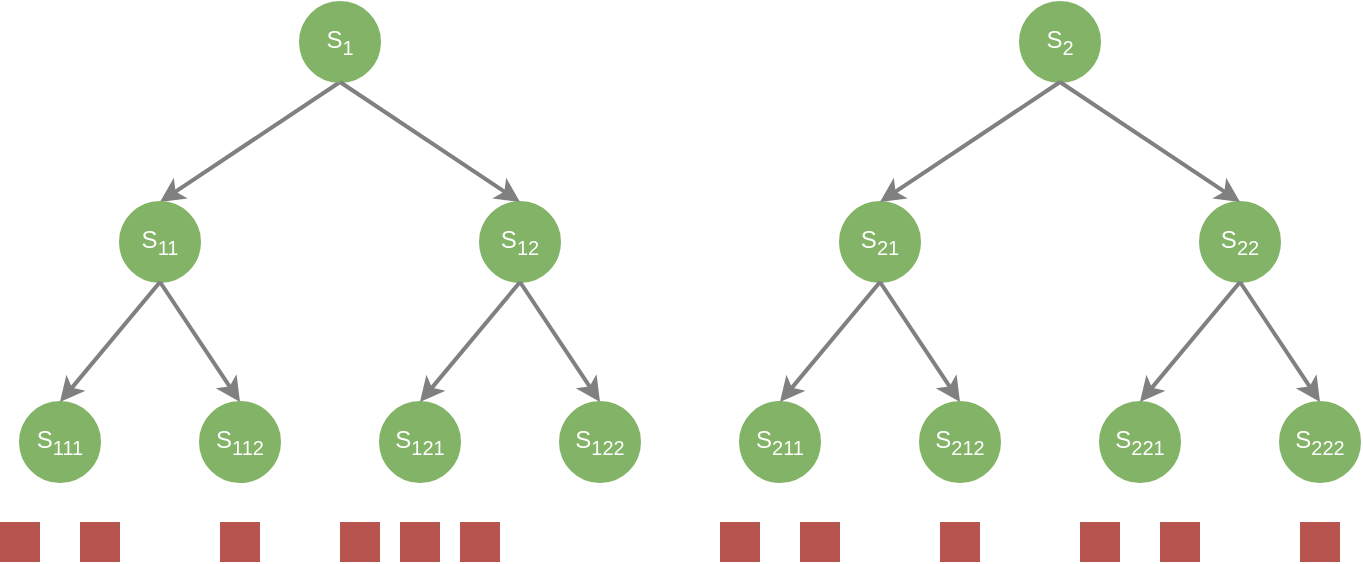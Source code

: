<mxfile version="12.7.0" type="device"><diagram id="fW9Q6ouXlPAq_o8ns6Ol" name="Page-1"><mxGraphModel dx="1355" dy="793" grid="1" gridSize="10" guides="1" tooltips="1" connect="1" arrows="1" fold="1" page="1" pageScale="1" pageWidth="850" pageHeight="1100" math="0" shadow="0"><root><mxCell id="0"/><mxCell id="1" parent="0"/><mxCell id="l1jet3sYXZkeRMPvTINE-39" style="rounded=0;orthogonalLoop=1;jettySize=auto;html=1;exitX=0.5;exitY=1;exitDx=0;exitDy=0;fontSize=12;fontColor=#FFFFFF;entryX=0.5;entryY=0;entryDx=0;entryDy=0;strokeWidth=2;strokeColor=#808080;" edge="1" parent="1" source="l1jet3sYXZkeRMPvTINE-1" target="l1jet3sYXZkeRMPvTINE-6"><mxGeometry relative="1" as="geometry"/></mxCell><mxCell id="l1jet3sYXZkeRMPvTINE-1" value="S&lt;sub&gt;1&lt;/sub&gt;" style="ellipse;whiteSpace=wrap;html=1;aspect=fixed;fillColor=#82B366;strokeColor=#82b366;fontColor=#FFFFFF;fontStyle=0;fontSize=12;" vertex="1" parent="1"><mxGeometry x="160" y="80" width="40" height="40" as="geometry"/></mxCell><mxCell id="l1jet3sYXZkeRMPvTINE-6" value="S&lt;sub&gt;11&lt;/sub&gt;" style="ellipse;whiteSpace=wrap;html=1;aspect=fixed;fillColor=#82B366;strokeColor=#82b366;fontColor=#FFFFFF;fontStyle=0;fontSize=12;" vertex="1" parent="1"><mxGeometry x="70" y="180" width="40" height="40" as="geometry"/></mxCell><mxCell id="l1jet3sYXZkeRMPvTINE-7" value="S&lt;sub&gt;12&lt;/sub&gt;" style="ellipse;whiteSpace=wrap;html=1;aspect=fixed;fillColor=#82B366;strokeColor=#82b366;fontColor=#FFFFFF;fontStyle=0;fontSize=12;" vertex="1" parent="1"><mxGeometry x="250" y="180" width="40" height="40" as="geometry"/></mxCell><mxCell id="l1jet3sYXZkeRMPvTINE-8" value="S&lt;sub&gt;111&lt;/sub&gt;" style="ellipse;whiteSpace=wrap;html=1;aspect=fixed;fillColor=#82B366;strokeColor=#82b366;fontColor=#FFFFFF;fontStyle=0;fontSize=12;" vertex="1" parent="1"><mxGeometry x="20" y="280" width="40" height="40" as="geometry"/></mxCell><mxCell id="l1jet3sYXZkeRMPvTINE-9" value="S&lt;sub&gt;112&lt;/sub&gt;" style="ellipse;whiteSpace=wrap;html=1;aspect=fixed;fillColor=#82B366;strokeColor=#82b366;fontColor=#FFFFFF;fontStyle=0;fontSize=12;" vertex="1" parent="1"><mxGeometry x="110" y="280" width="40" height="40" as="geometry"/></mxCell><mxCell id="l1jet3sYXZkeRMPvTINE-10" value="S&lt;sub&gt;121&lt;/sub&gt;" style="ellipse;whiteSpace=wrap;html=1;aspect=fixed;fillColor=#82B366;strokeColor=#82b366;fontColor=#FFFFFF;fontStyle=0;fontSize=12;" vertex="1" parent="1"><mxGeometry x="200" y="280" width="40" height="40" as="geometry"/></mxCell><mxCell id="l1jet3sYXZkeRMPvTINE-11" value="S&lt;sub&gt;122&lt;/sub&gt;" style="ellipse;whiteSpace=wrap;html=1;aspect=fixed;fillColor=#82B366;strokeColor=#82b366;fontColor=#FFFFFF;fontStyle=0;fontSize=12;" vertex="1" parent="1"><mxGeometry x="290" y="280" width="40" height="40" as="geometry"/></mxCell><mxCell id="l1jet3sYXZkeRMPvTINE-12" value="" style="rounded=0;whiteSpace=wrap;html=1;fillColor=#B85450;fontSize=12;strokeColor=none;" vertex="1" parent="1"><mxGeometry x="10" y="340" width="20" height="20" as="geometry"/></mxCell><mxCell id="l1jet3sYXZkeRMPvTINE-14" value="" style="rounded=0;whiteSpace=wrap;html=1;fillColor=#B85450;fontSize=12;strokeColor=none;" vertex="1" parent="1"><mxGeometry x="50" y="340" width="20" height="20" as="geometry"/></mxCell><mxCell id="l1jet3sYXZkeRMPvTINE-15" value="" style="rounded=0;whiteSpace=wrap;html=1;fillColor=#B85450;fontSize=12;strokeColor=none;" vertex="1" parent="1"><mxGeometry x="120" y="340" width="20" height="20" as="geometry"/></mxCell><mxCell id="l1jet3sYXZkeRMPvTINE-16" value="" style="rounded=0;whiteSpace=wrap;html=1;fillColor=#B85450;fontSize=12;strokeColor=none;" vertex="1" parent="1"><mxGeometry x="210" y="340" width="20" height="20" as="geometry"/></mxCell><mxCell id="l1jet3sYXZkeRMPvTINE-17" value="" style="rounded=0;whiteSpace=wrap;html=1;fillColor=#B85450;fontSize=12;strokeColor=none;" vertex="1" parent="1"><mxGeometry x="180" y="340" width="20" height="20" as="geometry"/></mxCell><mxCell id="l1jet3sYXZkeRMPvTINE-18" value="" style="rounded=0;whiteSpace=wrap;html=1;fillColor=#B85450;fontSize=12;strokeColor=none;" vertex="1" parent="1"><mxGeometry x="240" y="340" width="20" height="20" as="geometry"/></mxCell><mxCell id="l1jet3sYXZkeRMPvTINE-23" value="S&lt;sub&gt;2&lt;/sub&gt;" style="ellipse;whiteSpace=wrap;html=1;aspect=fixed;fillColor=#82B366;strokeColor=#82b366;fontColor=#FFFFFF;fontStyle=0;fontSize=12;" vertex="1" parent="1"><mxGeometry x="520" y="80" width="40" height="40" as="geometry"/></mxCell><mxCell id="l1jet3sYXZkeRMPvTINE-24" value="S&lt;sub&gt;21&lt;/sub&gt;" style="ellipse;whiteSpace=wrap;html=1;aspect=fixed;fillColor=#82B366;strokeColor=#82b366;fontColor=#FFFFFF;fontStyle=0;fontSize=12;" vertex="1" parent="1"><mxGeometry x="430" y="180" width="40" height="40" as="geometry"/></mxCell><mxCell id="l1jet3sYXZkeRMPvTINE-25" value="S&lt;sub&gt;22&lt;/sub&gt;" style="ellipse;whiteSpace=wrap;html=1;aspect=fixed;fillColor=#82B366;strokeColor=#82b366;fontColor=#FFFFFF;fontStyle=0;fontSize=12;" vertex="1" parent="1"><mxGeometry x="610" y="180" width="40" height="40" as="geometry"/></mxCell><mxCell id="l1jet3sYXZkeRMPvTINE-26" value="S&lt;sub&gt;211&lt;/sub&gt;" style="ellipse;whiteSpace=wrap;html=1;aspect=fixed;fillColor=#82B366;strokeColor=#82b366;fontColor=#FFFFFF;fontStyle=0;fontSize=12;" vertex="1" parent="1"><mxGeometry x="380" y="280" width="40" height="40" as="geometry"/></mxCell><mxCell id="l1jet3sYXZkeRMPvTINE-27" value="S&lt;sub&gt;212&lt;/sub&gt;" style="ellipse;whiteSpace=wrap;html=1;aspect=fixed;fillColor=#82B366;strokeColor=#82b366;fontColor=#FFFFFF;fontStyle=0;fontSize=12;" vertex="1" parent="1"><mxGeometry x="470" y="280" width="40" height="40" as="geometry"/></mxCell><mxCell id="l1jet3sYXZkeRMPvTINE-28" value="S&lt;sub&gt;221&lt;/sub&gt;" style="ellipse;whiteSpace=wrap;html=1;aspect=fixed;fillColor=#82B366;strokeColor=#82b366;fontColor=#FFFFFF;fontStyle=0;fontSize=12;" vertex="1" parent="1"><mxGeometry x="560" y="280" width="40" height="40" as="geometry"/></mxCell><mxCell id="l1jet3sYXZkeRMPvTINE-29" value="S&lt;sub&gt;222&lt;/sub&gt;" style="ellipse;whiteSpace=wrap;html=1;aspect=fixed;fillColor=#82B366;strokeColor=#82b366;fontColor=#FFFFFF;fontStyle=0;fontSize=12;" vertex="1" parent="1"><mxGeometry x="650" y="280" width="40" height="40" as="geometry"/></mxCell><mxCell id="l1jet3sYXZkeRMPvTINE-30" value="" style="rounded=0;whiteSpace=wrap;html=1;fillColor=#B85450;fontSize=12;strokeColor=none;" vertex="1" parent="1"><mxGeometry x="370" y="340" width="20" height="20" as="geometry"/></mxCell><mxCell id="l1jet3sYXZkeRMPvTINE-31" value="" style="rounded=0;whiteSpace=wrap;html=1;fillColor=#B85450;fontSize=12;strokeColor=none;" vertex="1" parent="1"><mxGeometry x="410" y="340" width="20" height="20" as="geometry"/></mxCell><mxCell id="l1jet3sYXZkeRMPvTINE-32" value="" style="rounded=0;whiteSpace=wrap;html=1;fillColor=#B85450;fontSize=12;strokeColor=none;" vertex="1" parent="1"><mxGeometry x="480" y="340" width="20" height="20" as="geometry"/></mxCell><mxCell id="l1jet3sYXZkeRMPvTINE-33" value="" style="rounded=0;whiteSpace=wrap;html=1;fillColor=#B85450;fontSize=12;strokeColor=none;" vertex="1" parent="1"><mxGeometry x="660" y="340" width="20" height="20" as="geometry"/></mxCell><mxCell id="l1jet3sYXZkeRMPvTINE-34" value="" style="rounded=0;whiteSpace=wrap;html=1;fillColor=#B85450;fontSize=12;strokeColor=none;" vertex="1" parent="1"><mxGeometry x="550" y="340" width="20" height="20" as="geometry"/></mxCell><mxCell id="l1jet3sYXZkeRMPvTINE-35" value="" style="rounded=0;whiteSpace=wrap;html=1;fillColor=#B85450;fontSize=12;strokeColor=none;" vertex="1" parent="1"><mxGeometry x="590" y="340" width="20" height="20" as="geometry"/></mxCell><mxCell id="l1jet3sYXZkeRMPvTINE-40" style="rounded=0;orthogonalLoop=1;jettySize=auto;html=1;exitX=0.5;exitY=1;exitDx=0;exitDy=0;fontSize=12;fontColor=#FFFFFF;entryX=0.5;entryY=0;entryDx=0;entryDy=0;strokeWidth=2;strokeColor=#808080;" edge="1" parent="1" source="l1jet3sYXZkeRMPvTINE-1" target="l1jet3sYXZkeRMPvTINE-7"><mxGeometry relative="1" as="geometry"><mxPoint x="190" y="160" as="sourcePoint"/><mxPoint x="100" y="190" as="targetPoint"/></mxGeometry></mxCell><mxCell id="l1jet3sYXZkeRMPvTINE-41" style="rounded=0;orthogonalLoop=1;jettySize=auto;html=1;exitX=0.5;exitY=1;exitDx=0;exitDy=0;fontSize=12;fontColor=#FFFFFF;entryX=0.5;entryY=0;entryDx=0;entryDy=0;strokeWidth=2;strokeColor=#808080;" edge="1" parent="1" source="l1jet3sYXZkeRMPvTINE-6" target="l1jet3sYXZkeRMPvTINE-8"><mxGeometry relative="1" as="geometry"><mxPoint x="200" y="170" as="sourcePoint"/><mxPoint x="110" y="200" as="targetPoint"/></mxGeometry></mxCell><mxCell id="l1jet3sYXZkeRMPvTINE-42" style="rounded=0;orthogonalLoop=1;jettySize=auto;html=1;exitX=0.5;exitY=1;exitDx=0;exitDy=0;fontSize=12;fontColor=#FFFFFF;entryX=0.5;entryY=0;entryDx=0;entryDy=0;strokeWidth=2;strokeColor=#808080;" edge="1" parent="1" source="l1jet3sYXZkeRMPvTINE-6" target="l1jet3sYXZkeRMPvTINE-9"><mxGeometry relative="1" as="geometry"><mxPoint x="210" y="180" as="sourcePoint"/><mxPoint x="120" y="210" as="targetPoint"/></mxGeometry></mxCell><mxCell id="l1jet3sYXZkeRMPvTINE-43" style="rounded=0;orthogonalLoop=1;jettySize=auto;html=1;exitX=0.5;exitY=1;exitDx=0;exitDy=0;fontSize=12;fontColor=#FFFFFF;entryX=0.5;entryY=0;entryDx=0;entryDy=0;strokeWidth=2;strokeColor=#808080;" edge="1" parent="1" source="l1jet3sYXZkeRMPvTINE-7" target="l1jet3sYXZkeRMPvTINE-10"><mxGeometry relative="1" as="geometry"><mxPoint x="220" y="190" as="sourcePoint"/><mxPoint x="130" y="220" as="targetPoint"/></mxGeometry></mxCell><mxCell id="l1jet3sYXZkeRMPvTINE-44" style="rounded=0;orthogonalLoop=1;jettySize=auto;html=1;exitX=0.5;exitY=1;exitDx=0;exitDy=0;fontSize=12;fontColor=#FFFFFF;entryX=0.5;entryY=0;entryDx=0;entryDy=0;strokeWidth=2;strokeColor=#808080;" edge="1" parent="1" source="l1jet3sYXZkeRMPvTINE-7" target="l1jet3sYXZkeRMPvTINE-11"><mxGeometry relative="1" as="geometry"><mxPoint x="230" y="200" as="sourcePoint"/><mxPoint x="140" y="230" as="targetPoint"/></mxGeometry></mxCell><mxCell id="l1jet3sYXZkeRMPvTINE-45" style="rounded=0;orthogonalLoop=1;jettySize=auto;html=1;exitX=0.5;exitY=1;exitDx=0;exitDy=0;fontSize=12;fontColor=#FFFFFF;entryX=0.5;entryY=0;entryDx=0;entryDy=0;strokeWidth=2;strokeColor=#808080;" edge="1" parent="1" source="l1jet3sYXZkeRMPvTINE-23" target="l1jet3sYXZkeRMPvTINE-24"><mxGeometry relative="1" as="geometry"><mxPoint x="240" y="210" as="sourcePoint"/><mxPoint x="150" y="240" as="targetPoint"/></mxGeometry></mxCell><mxCell id="l1jet3sYXZkeRMPvTINE-46" style="rounded=0;orthogonalLoop=1;jettySize=auto;html=1;exitX=0.5;exitY=1;exitDx=0;exitDy=0;fontSize=12;fontColor=#FFFFFF;entryX=0.5;entryY=0;entryDx=0;entryDy=0;strokeWidth=2;strokeColor=#808080;" edge="1" parent="1" source="l1jet3sYXZkeRMPvTINE-23" target="l1jet3sYXZkeRMPvTINE-25"><mxGeometry relative="1" as="geometry"><mxPoint x="250" y="220" as="sourcePoint"/><mxPoint x="160" y="250" as="targetPoint"/></mxGeometry></mxCell><mxCell id="l1jet3sYXZkeRMPvTINE-47" style="rounded=0;orthogonalLoop=1;jettySize=auto;html=1;exitX=0.5;exitY=1;exitDx=0;exitDy=0;fontSize=12;fontColor=#FFFFFF;entryX=0.5;entryY=0;entryDx=0;entryDy=0;strokeWidth=2;strokeColor=#808080;" edge="1" parent="1" source="l1jet3sYXZkeRMPvTINE-24" target="l1jet3sYXZkeRMPvTINE-26"><mxGeometry relative="1" as="geometry"><mxPoint x="260" y="230" as="sourcePoint"/><mxPoint x="170" y="260" as="targetPoint"/></mxGeometry></mxCell><mxCell id="l1jet3sYXZkeRMPvTINE-48" style="rounded=0;orthogonalLoop=1;jettySize=auto;html=1;exitX=0.5;exitY=1;exitDx=0;exitDy=0;fontSize=12;fontColor=#FFFFFF;entryX=0.5;entryY=0;entryDx=0;entryDy=0;strokeWidth=2;strokeColor=#808080;" edge="1" parent="1" source="l1jet3sYXZkeRMPvTINE-24" target="l1jet3sYXZkeRMPvTINE-27"><mxGeometry relative="1" as="geometry"><mxPoint x="270" y="240" as="sourcePoint"/><mxPoint x="180" y="270" as="targetPoint"/></mxGeometry></mxCell><mxCell id="l1jet3sYXZkeRMPvTINE-49" style="rounded=0;orthogonalLoop=1;jettySize=auto;html=1;exitX=0.5;exitY=1;exitDx=0;exitDy=0;fontSize=12;fontColor=#FFFFFF;entryX=0.5;entryY=0;entryDx=0;entryDy=0;strokeWidth=2;strokeColor=#808080;" edge="1" parent="1" source="l1jet3sYXZkeRMPvTINE-25" target="l1jet3sYXZkeRMPvTINE-28"><mxGeometry relative="1" as="geometry"><mxPoint x="280" y="250" as="sourcePoint"/><mxPoint x="190" y="280" as="targetPoint"/></mxGeometry></mxCell><mxCell id="l1jet3sYXZkeRMPvTINE-50" style="rounded=0;orthogonalLoop=1;jettySize=auto;html=1;exitX=0.5;exitY=1;exitDx=0;exitDy=0;fontSize=12;fontColor=#FFFFFF;entryX=0.5;entryY=0;entryDx=0;entryDy=0;strokeWidth=2;strokeColor=#808080;" edge="1" parent="1" source="l1jet3sYXZkeRMPvTINE-25" target="l1jet3sYXZkeRMPvTINE-29"><mxGeometry relative="1" as="geometry"><mxPoint x="290" y="260" as="sourcePoint"/><mxPoint x="200" y="290" as="targetPoint"/></mxGeometry></mxCell></root></mxGraphModel></diagram></mxfile>
